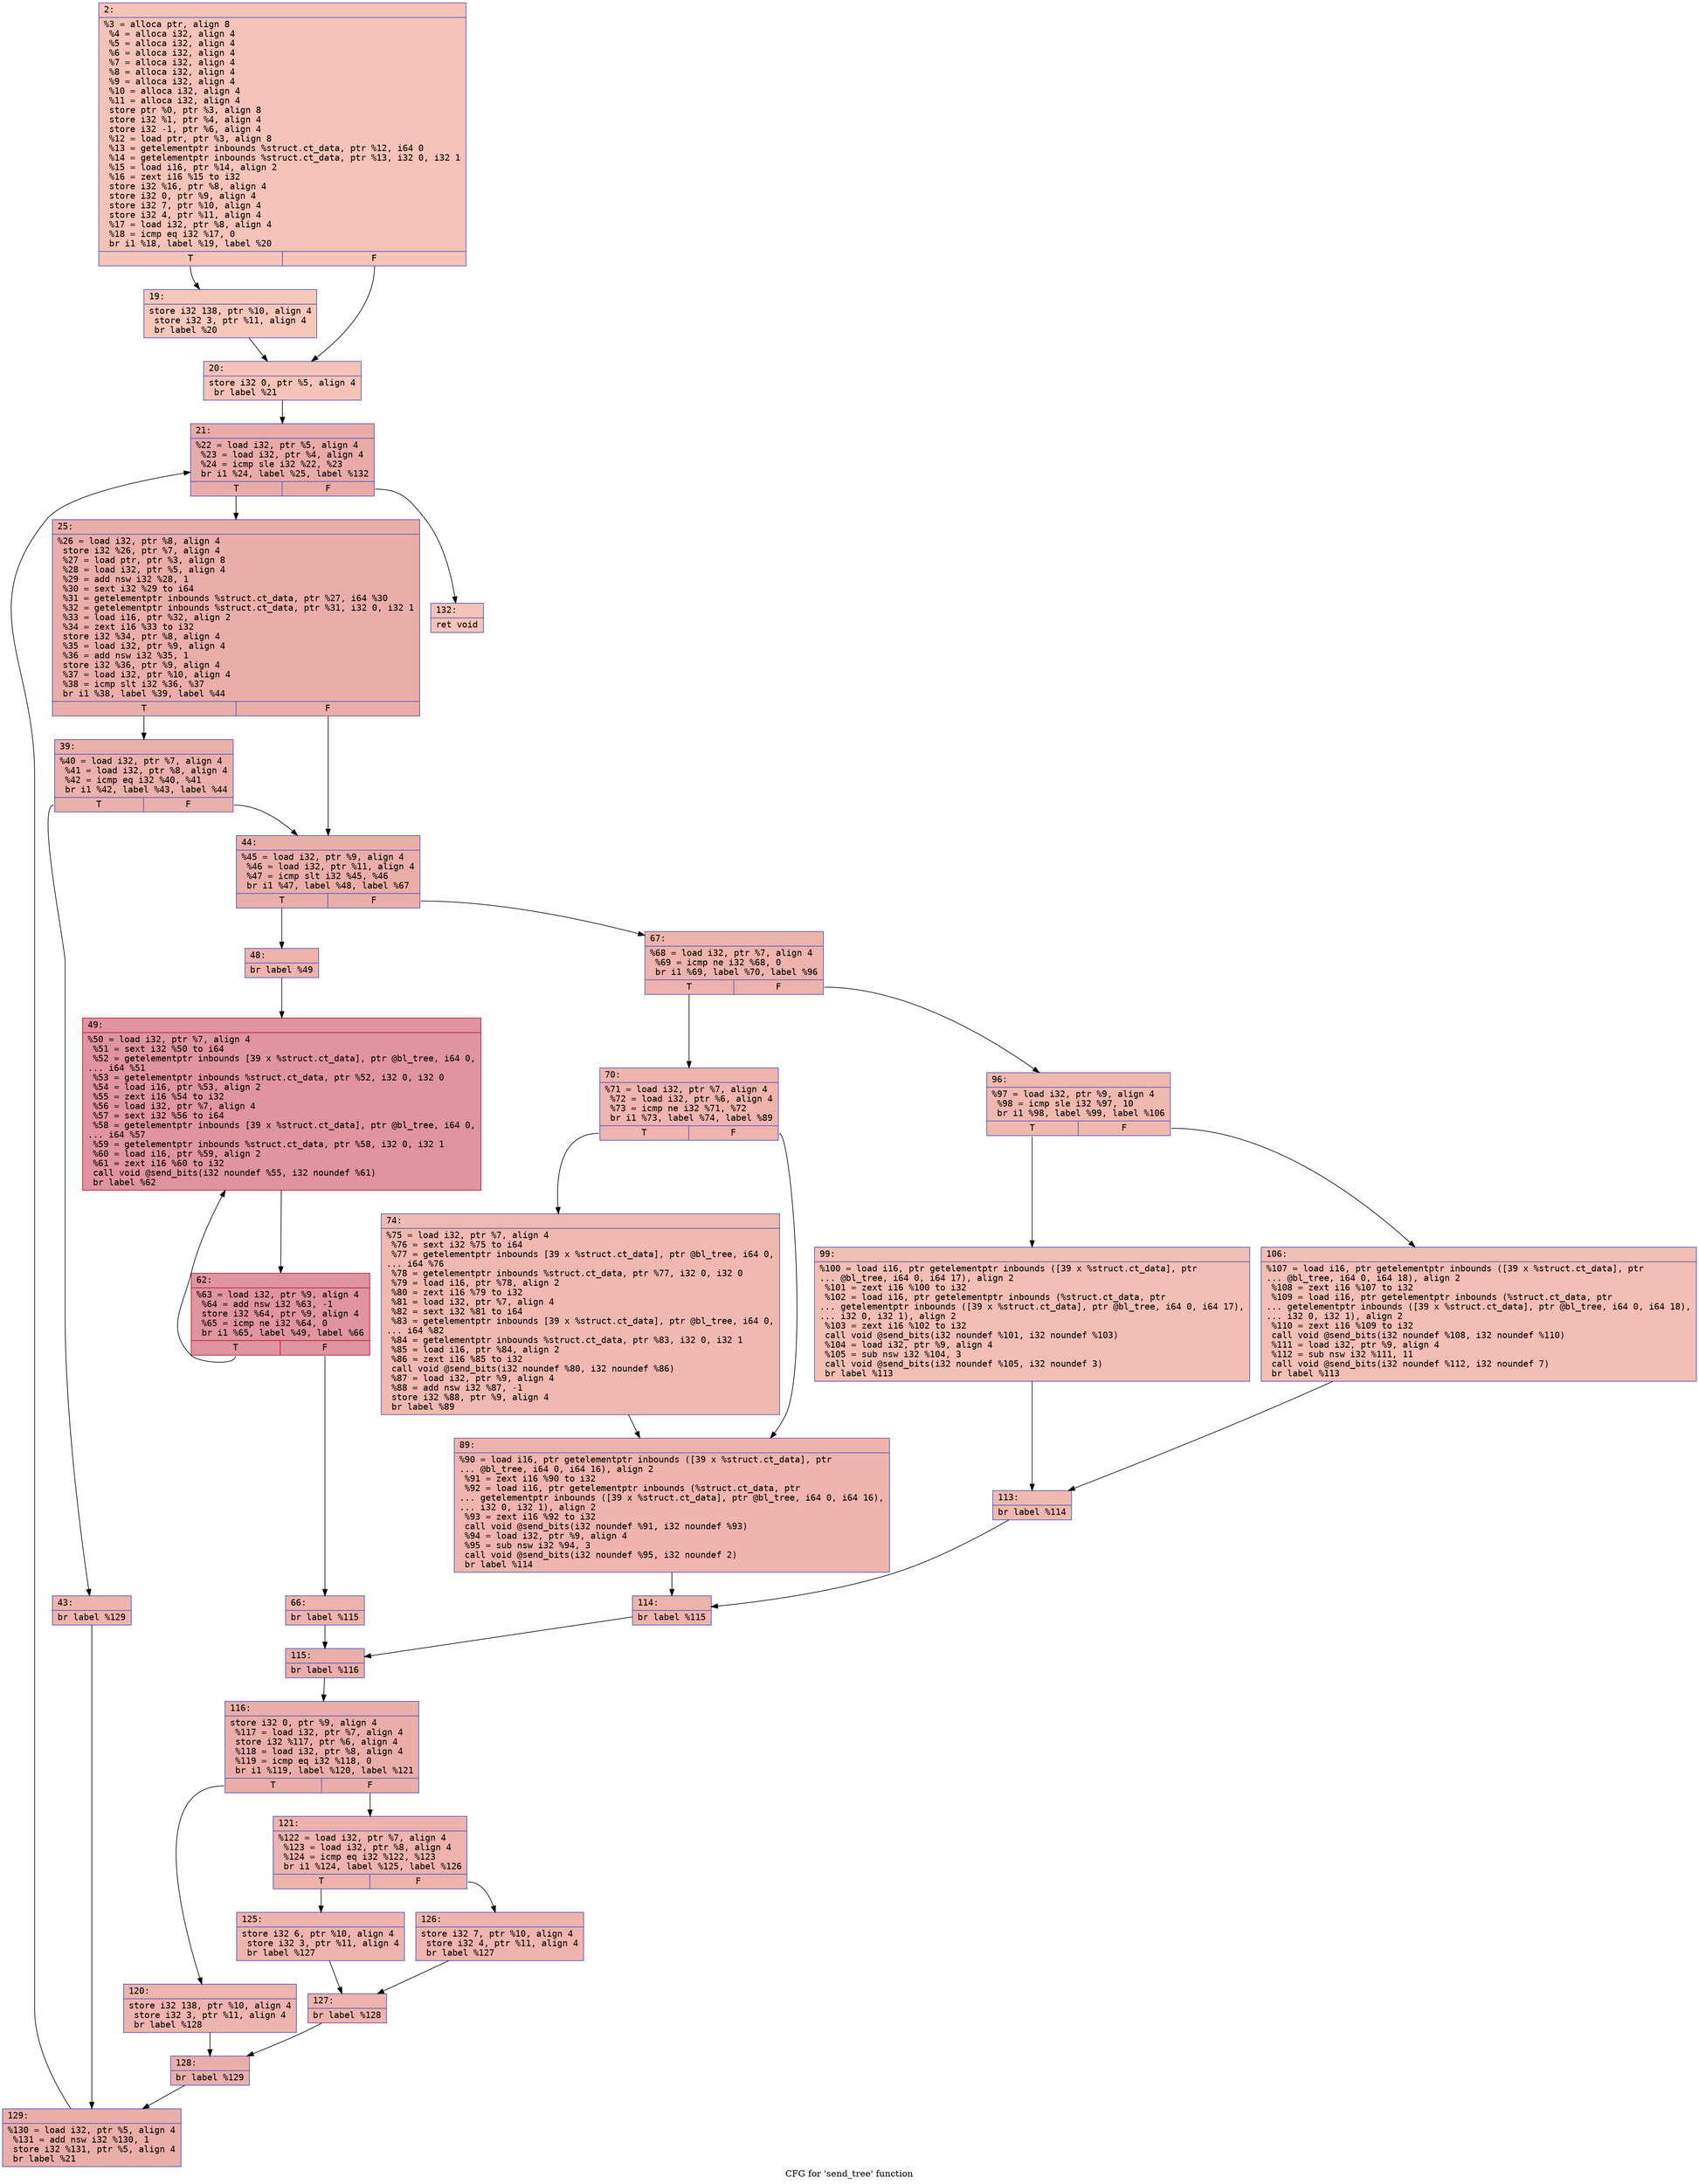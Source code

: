digraph "CFG for 'send_tree' function" {
	label="CFG for 'send_tree' function";

	Node0x6000012675c0 [shape=record,color="#3d50c3ff", style=filled, fillcolor="#e8765c70" fontname="Courier",label="{2:\l|  %3 = alloca ptr, align 8\l  %4 = alloca i32, align 4\l  %5 = alloca i32, align 4\l  %6 = alloca i32, align 4\l  %7 = alloca i32, align 4\l  %8 = alloca i32, align 4\l  %9 = alloca i32, align 4\l  %10 = alloca i32, align 4\l  %11 = alloca i32, align 4\l  store ptr %0, ptr %3, align 8\l  store i32 %1, ptr %4, align 4\l  store i32 -1, ptr %6, align 4\l  %12 = load ptr, ptr %3, align 8\l  %13 = getelementptr inbounds %struct.ct_data, ptr %12, i64 0\l  %14 = getelementptr inbounds %struct.ct_data, ptr %13, i32 0, i32 1\l  %15 = load i16, ptr %14, align 2\l  %16 = zext i16 %15 to i32\l  store i32 %16, ptr %8, align 4\l  store i32 0, ptr %9, align 4\l  store i32 7, ptr %10, align 4\l  store i32 4, ptr %11, align 4\l  %17 = load i32, ptr %8, align 4\l  %18 = icmp eq i32 %17, 0\l  br i1 %18, label %19, label %20\l|{<s0>T|<s1>F}}"];
	Node0x6000012675c0:s0 -> Node0x600001267610[tooltip="2 -> 19\nProbability 37.50%" ];
	Node0x6000012675c0:s1 -> Node0x600001267660[tooltip="2 -> 20\nProbability 62.50%" ];
	Node0x600001267610 [shape=record,color="#3d50c3ff", style=filled, fillcolor="#ec7f6370" fontname="Courier",label="{19:\l|  store i32 138, ptr %10, align 4\l  store i32 3, ptr %11, align 4\l  br label %20\l}"];
	Node0x600001267610 -> Node0x600001267660[tooltip="19 -> 20\nProbability 100.00%" ];
	Node0x600001267660 [shape=record,color="#3d50c3ff", style=filled, fillcolor="#e8765c70" fontname="Courier",label="{20:\l|  store i32 0, ptr %5, align 4\l  br label %21\l}"];
	Node0x600001267660 -> Node0x6000012676b0[tooltip="20 -> 21\nProbability 100.00%" ];
	Node0x6000012676b0 [shape=record,color="#3d50c3ff", style=filled, fillcolor="#cc403a70" fontname="Courier",label="{21:\l|  %22 = load i32, ptr %5, align 4\l  %23 = load i32, ptr %4, align 4\l  %24 = icmp sle i32 %22, %23\l  br i1 %24, label %25, label %132\l|{<s0>T|<s1>F}}"];
	Node0x6000012676b0:s0 -> Node0x600001267700[tooltip="21 -> 25\nProbability 96.88%" ];
	Node0x6000012676b0:s1 -> Node0x600001267f20[tooltip="21 -> 132\nProbability 3.12%" ];
	Node0x600001267700 [shape=record,color="#3d50c3ff", style=filled, fillcolor="#d0473d70" fontname="Courier",label="{25:\l|  %26 = load i32, ptr %8, align 4\l  store i32 %26, ptr %7, align 4\l  %27 = load ptr, ptr %3, align 8\l  %28 = load i32, ptr %5, align 4\l  %29 = add nsw i32 %28, 1\l  %30 = sext i32 %29 to i64\l  %31 = getelementptr inbounds %struct.ct_data, ptr %27, i64 %30\l  %32 = getelementptr inbounds %struct.ct_data, ptr %31, i32 0, i32 1\l  %33 = load i16, ptr %32, align 2\l  %34 = zext i16 %33 to i32\l  store i32 %34, ptr %8, align 4\l  %35 = load i32, ptr %9, align 4\l  %36 = add nsw i32 %35, 1\l  store i32 %36, ptr %9, align 4\l  %37 = load i32, ptr %10, align 4\l  %38 = icmp slt i32 %36, %37\l  br i1 %38, label %39, label %44\l|{<s0>T|<s1>F}}"];
	Node0x600001267700:s0 -> Node0x600001267750[tooltip="25 -> 39\nProbability 50.00%" ];
	Node0x600001267700:s1 -> Node0x6000012677f0[tooltip="25 -> 44\nProbability 50.00%" ];
	Node0x600001267750 [shape=record,color="#3d50c3ff", style=filled, fillcolor="#d24b4070" fontname="Courier",label="{39:\l|  %40 = load i32, ptr %7, align 4\l  %41 = load i32, ptr %8, align 4\l  %42 = icmp eq i32 %40, %41\l  br i1 %42, label %43, label %44\l|{<s0>T|<s1>F}}"];
	Node0x600001267750:s0 -> Node0x6000012677a0[tooltip="39 -> 43\nProbability 50.00%" ];
	Node0x600001267750:s1 -> Node0x6000012677f0[tooltip="39 -> 44\nProbability 50.00%" ];
	Node0x6000012677a0 [shape=record,color="#3d50c3ff", style=filled, fillcolor="#d8564670" fontname="Courier",label="{43:\l|  br label %129\l}"];
	Node0x6000012677a0 -> Node0x600001267ed0[tooltip="43 -> 129\nProbability 100.00%" ];
	Node0x6000012677f0 [shape=record,color="#3d50c3ff", style=filled, fillcolor="#d0473d70" fontname="Courier",label="{44:\l|  %45 = load i32, ptr %9, align 4\l  %46 = load i32, ptr %11, align 4\l  %47 = icmp slt i32 %45, %46\l  br i1 %47, label %48, label %67\l|{<s0>T|<s1>F}}"];
	Node0x6000012677f0:s0 -> Node0x600001267840[tooltip="44 -> 48\nProbability 50.00%" ];
	Node0x6000012677f0:s1 -> Node0x600001267980[tooltip="44 -> 67\nProbability 50.00%" ];
	Node0x600001267840 [shape=record,color="#3d50c3ff", style=filled, fillcolor="#d6524470" fontname="Courier",label="{48:\l|  br label %49\l}"];
	Node0x600001267840 -> Node0x600001267890[tooltip="48 -> 49\nProbability 100.00%" ];
	Node0x600001267890 [shape=record,color="#b70d28ff", style=filled, fillcolor="#b70d2870" fontname="Courier",label="{49:\l|  %50 = load i32, ptr %7, align 4\l  %51 = sext i32 %50 to i64\l  %52 = getelementptr inbounds [39 x %struct.ct_data], ptr @bl_tree, i64 0,\l... i64 %51\l  %53 = getelementptr inbounds %struct.ct_data, ptr %52, i32 0, i32 0\l  %54 = load i16, ptr %53, align 2\l  %55 = zext i16 %54 to i32\l  %56 = load i32, ptr %7, align 4\l  %57 = sext i32 %56 to i64\l  %58 = getelementptr inbounds [39 x %struct.ct_data], ptr @bl_tree, i64 0,\l... i64 %57\l  %59 = getelementptr inbounds %struct.ct_data, ptr %58, i32 0, i32 1\l  %60 = load i16, ptr %59, align 2\l  %61 = zext i16 %60 to i32\l  call void @send_bits(i32 noundef %55, i32 noundef %61)\l  br label %62\l}"];
	Node0x600001267890 -> Node0x6000012678e0[tooltip="49 -> 62\nProbability 100.00%" ];
	Node0x6000012678e0 [shape=record,color="#b70d28ff", style=filled, fillcolor="#b70d2870" fontname="Courier",label="{62:\l|  %63 = load i32, ptr %9, align 4\l  %64 = add nsw i32 %63, -1\l  store i32 %64, ptr %9, align 4\l  %65 = icmp ne i32 %64, 0\l  br i1 %65, label %49, label %66\l|{<s0>T|<s1>F}}"];
	Node0x6000012678e0:s0 -> Node0x600001267890[tooltip="62 -> 49\nProbability 96.88%" ];
	Node0x6000012678e0:s1 -> Node0x600001267930[tooltip="62 -> 66\nProbability 3.12%" ];
	Node0x600001267930 [shape=record,color="#3d50c3ff", style=filled, fillcolor="#d6524470" fontname="Courier",label="{66:\l|  br label %115\l}"];
	Node0x600001267930 -> Node0x600001267c50[tooltip="66 -> 115\nProbability 100.00%" ];
	Node0x600001267980 [shape=record,color="#3d50c3ff", style=filled, fillcolor="#d6524470" fontname="Courier",label="{67:\l|  %68 = load i32, ptr %7, align 4\l  %69 = icmp ne i32 %68, 0\l  br i1 %69, label %70, label %96\l|{<s0>T|<s1>F}}"];
	Node0x600001267980:s0 -> Node0x6000012679d0[tooltip="67 -> 70\nProbability 62.50%" ];
	Node0x600001267980:s1 -> Node0x600001267ac0[tooltip="67 -> 96\nProbability 37.50%" ];
	Node0x6000012679d0 [shape=record,color="#3d50c3ff", style=filled, fillcolor="#d8564670" fontname="Courier",label="{70:\l|  %71 = load i32, ptr %7, align 4\l  %72 = load i32, ptr %6, align 4\l  %73 = icmp ne i32 %71, %72\l  br i1 %73, label %74, label %89\l|{<s0>T|<s1>F}}"];
	Node0x6000012679d0:s0 -> Node0x600001267a20[tooltip="70 -> 74\nProbability 50.00%" ];
	Node0x6000012679d0:s1 -> Node0x600001267a70[tooltip="70 -> 89\nProbability 50.00%" ];
	Node0x600001267a20 [shape=record,color="#3d50c3ff", style=filled, fillcolor="#de614d70" fontname="Courier",label="{74:\l|  %75 = load i32, ptr %7, align 4\l  %76 = sext i32 %75 to i64\l  %77 = getelementptr inbounds [39 x %struct.ct_data], ptr @bl_tree, i64 0,\l... i64 %76\l  %78 = getelementptr inbounds %struct.ct_data, ptr %77, i32 0, i32 0\l  %79 = load i16, ptr %78, align 2\l  %80 = zext i16 %79 to i32\l  %81 = load i32, ptr %7, align 4\l  %82 = sext i32 %81 to i64\l  %83 = getelementptr inbounds [39 x %struct.ct_data], ptr @bl_tree, i64 0,\l... i64 %82\l  %84 = getelementptr inbounds %struct.ct_data, ptr %83, i32 0, i32 1\l  %85 = load i16, ptr %84, align 2\l  %86 = zext i16 %85 to i32\l  call void @send_bits(i32 noundef %80, i32 noundef %86)\l  %87 = load i32, ptr %9, align 4\l  %88 = add nsw i32 %87, -1\l  store i32 %88, ptr %9, align 4\l  br label %89\l}"];
	Node0x600001267a20 -> Node0x600001267a70[tooltip="74 -> 89\nProbability 100.00%" ];
	Node0x600001267a70 [shape=record,color="#3d50c3ff", style=filled, fillcolor="#d8564670" fontname="Courier",label="{89:\l|  %90 = load i16, ptr getelementptr inbounds ([39 x %struct.ct_data], ptr\l... @bl_tree, i64 0, i64 16), align 2\l  %91 = zext i16 %90 to i32\l  %92 = load i16, ptr getelementptr inbounds (%struct.ct_data, ptr\l... getelementptr inbounds ([39 x %struct.ct_data], ptr @bl_tree, i64 0, i64 16),\l... i32 0, i32 1), align 2\l  %93 = zext i16 %92 to i32\l  call void @send_bits(i32 noundef %91, i32 noundef %93)\l  %94 = load i32, ptr %9, align 4\l  %95 = sub nsw i32 %94, 3\l  call void @send_bits(i32 noundef %95, i32 noundef 2)\l  br label %114\l}"];
	Node0x600001267a70 -> Node0x600001267c00[tooltip="89 -> 114\nProbability 100.00%" ];
	Node0x600001267ac0 [shape=record,color="#3d50c3ff", style=filled, fillcolor="#de614d70" fontname="Courier",label="{96:\l|  %97 = load i32, ptr %9, align 4\l  %98 = icmp sle i32 %97, 10\l  br i1 %98, label %99, label %106\l|{<s0>T|<s1>F}}"];
	Node0x600001267ac0:s0 -> Node0x600001267b10[tooltip="96 -> 99\nProbability 50.00%" ];
	Node0x600001267ac0:s1 -> Node0x600001267b60[tooltip="96 -> 106\nProbability 50.00%" ];
	Node0x600001267b10 [shape=record,color="#3d50c3ff", style=filled, fillcolor="#e36c5570" fontname="Courier",label="{99:\l|  %100 = load i16, ptr getelementptr inbounds ([39 x %struct.ct_data], ptr\l... @bl_tree, i64 0, i64 17), align 2\l  %101 = zext i16 %100 to i32\l  %102 = load i16, ptr getelementptr inbounds (%struct.ct_data, ptr\l... getelementptr inbounds ([39 x %struct.ct_data], ptr @bl_tree, i64 0, i64 17),\l... i32 0, i32 1), align 2\l  %103 = zext i16 %102 to i32\l  call void @send_bits(i32 noundef %101, i32 noundef %103)\l  %104 = load i32, ptr %9, align 4\l  %105 = sub nsw i32 %104, 3\l  call void @send_bits(i32 noundef %105, i32 noundef 3)\l  br label %113\l}"];
	Node0x600001267b10 -> Node0x600001267bb0[tooltip="99 -> 113\nProbability 100.00%" ];
	Node0x600001267b60 [shape=record,color="#3d50c3ff", style=filled, fillcolor="#e36c5570" fontname="Courier",label="{106:\l|  %107 = load i16, ptr getelementptr inbounds ([39 x %struct.ct_data], ptr\l... @bl_tree, i64 0, i64 18), align 2\l  %108 = zext i16 %107 to i32\l  %109 = load i16, ptr getelementptr inbounds (%struct.ct_data, ptr\l... getelementptr inbounds ([39 x %struct.ct_data], ptr @bl_tree, i64 0, i64 18),\l... i32 0, i32 1), align 2\l  %110 = zext i16 %109 to i32\l  call void @send_bits(i32 noundef %108, i32 noundef %110)\l  %111 = load i32, ptr %9, align 4\l  %112 = sub nsw i32 %111, 11\l  call void @send_bits(i32 noundef %112, i32 noundef 7)\l  br label %113\l}"];
	Node0x600001267b60 -> Node0x600001267bb0[tooltip="106 -> 113\nProbability 100.00%" ];
	Node0x600001267bb0 [shape=record,color="#3d50c3ff", style=filled, fillcolor="#de614d70" fontname="Courier",label="{113:\l|  br label %114\l}"];
	Node0x600001267bb0 -> Node0x600001267c00[tooltip="113 -> 114\nProbability 100.00%" ];
	Node0x600001267c00 [shape=record,color="#3d50c3ff", style=filled, fillcolor="#d6524470" fontname="Courier",label="{114:\l|  br label %115\l}"];
	Node0x600001267c00 -> Node0x600001267c50[tooltip="114 -> 115\nProbability 100.00%" ];
	Node0x600001267c50 [shape=record,color="#3d50c3ff", style=filled, fillcolor="#d0473d70" fontname="Courier",label="{115:\l|  br label %116\l}"];
	Node0x600001267c50 -> Node0x600001267ca0[tooltip="115 -> 116\nProbability 100.00%" ];
	Node0x600001267ca0 [shape=record,color="#3d50c3ff", style=filled, fillcolor="#d0473d70" fontname="Courier",label="{116:\l|  store i32 0, ptr %9, align 4\l  %117 = load i32, ptr %7, align 4\l  store i32 %117, ptr %6, align 4\l  %118 = load i32, ptr %8, align 4\l  %119 = icmp eq i32 %118, 0\l  br i1 %119, label %120, label %121\l|{<s0>T|<s1>F}}"];
	Node0x600001267ca0:s0 -> Node0x600001267cf0[tooltip="116 -> 120\nProbability 37.50%" ];
	Node0x600001267ca0:s1 -> Node0x600001267d40[tooltip="116 -> 121\nProbability 62.50%" ];
	Node0x600001267cf0 [shape=record,color="#3d50c3ff", style=filled, fillcolor="#d8564670" fontname="Courier",label="{120:\l|  store i32 138, ptr %10, align 4\l  store i32 3, ptr %11, align 4\l  br label %128\l}"];
	Node0x600001267cf0 -> Node0x600001267e80[tooltip="120 -> 128\nProbability 100.00%" ];
	Node0x600001267d40 [shape=record,color="#3d50c3ff", style=filled, fillcolor="#d6524470" fontname="Courier",label="{121:\l|  %122 = load i32, ptr %7, align 4\l  %123 = load i32, ptr %8, align 4\l  %124 = icmp eq i32 %122, %123\l  br i1 %124, label %125, label %126\l|{<s0>T|<s1>F}}"];
	Node0x600001267d40:s0 -> Node0x600001267d90[tooltip="121 -> 125\nProbability 50.00%" ];
	Node0x600001267d40:s1 -> Node0x600001267de0[tooltip="121 -> 126\nProbability 50.00%" ];
	Node0x600001267d90 [shape=record,color="#3d50c3ff", style=filled, fillcolor="#d8564670" fontname="Courier",label="{125:\l|  store i32 6, ptr %10, align 4\l  store i32 3, ptr %11, align 4\l  br label %127\l}"];
	Node0x600001267d90 -> Node0x600001267e30[tooltip="125 -> 127\nProbability 100.00%" ];
	Node0x600001267de0 [shape=record,color="#3d50c3ff", style=filled, fillcolor="#d8564670" fontname="Courier",label="{126:\l|  store i32 7, ptr %10, align 4\l  store i32 4, ptr %11, align 4\l  br label %127\l}"];
	Node0x600001267de0 -> Node0x600001267e30[tooltip="126 -> 127\nProbability 100.00%" ];
	Node0x600001267e30 [shape=record,color="#3d50c3ff", style=filled, fillcolor="#d6524470" fontname="Courier",label="{127:\l|  br label %128\l}"];
	Node0x600001267e30 -> Node0x600001267e80[tooltip="127 -> 128\nProbability 100.00%" ];
	Node0x600001267e80 [shape=record,color="#3d50c3ff", style=filled, fillcolor="#d0473d70" fontname="Courier",label="{128:\l|  br label %129\l}"];
	Node0x600001267e80 -> Node0x600001267ed0[tooltip="128 -> 129\nProbability 100.00%" ];
	Node0x600001267ed0 [shape=record,color="#3d50c3ff", style=filled, fillcolor="#d0473d70" fontname="Courier",label="{129:\l|  %130 = load i32, ptr %5, align 4\l  %131 = add nsw i32 %130, 1\l  store i32 %131, ptr %5, align 4\l  br label %21\l}"];
	Node0x600001267ed0 -> Node0x6000012676b0[tooltip="129 -> 21\nProbability 100.00%" ];
	Node0x600001267f20 [shape=record,color="#3d50c3ff", style=filled, fillcolor="#e8765c70" fontname="Courier",label="{132:\l|  ret void\l}"];
}
